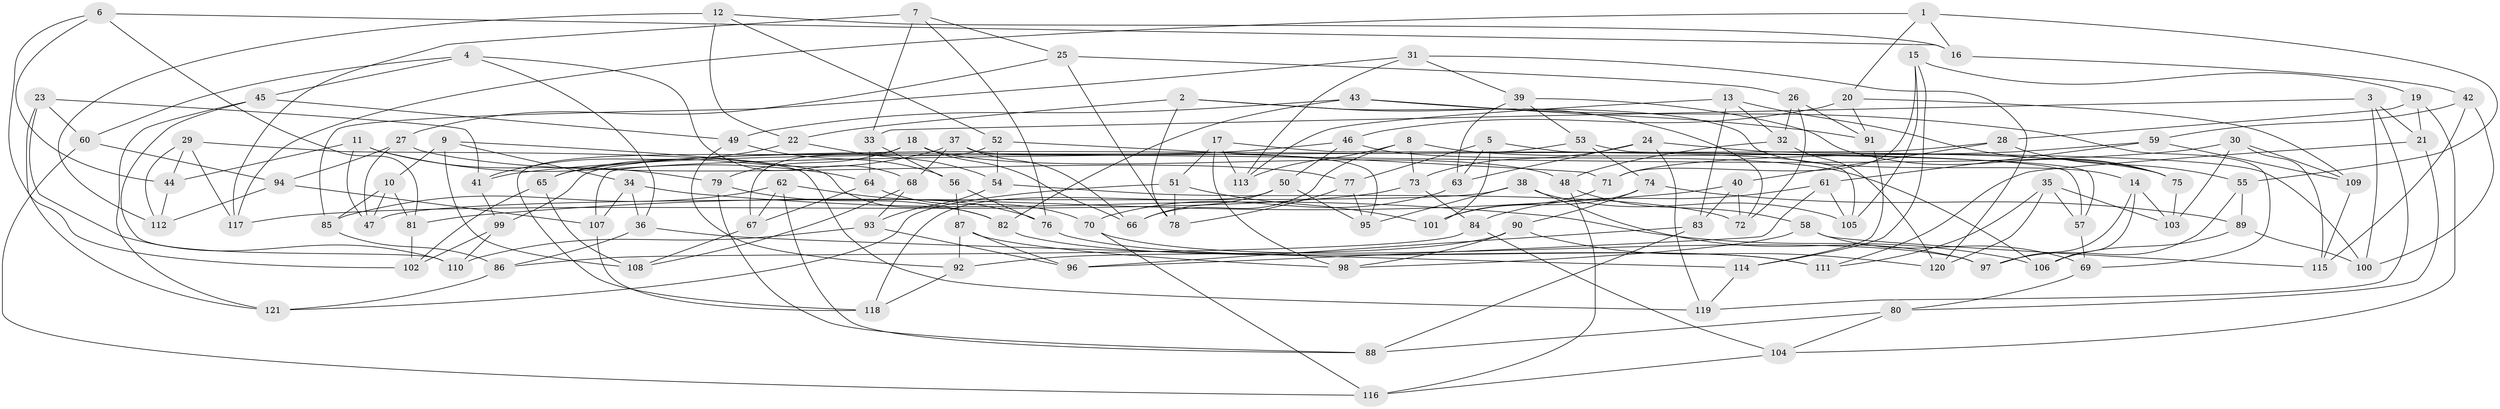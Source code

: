 // coarse degree distribution, {6: 0.5, 4: 0.44871794871794873, 3: 0.01282051282051282, 5: 0.038461538461538464}
// Generated by graph-tools (version 1.1) at 2025/42/03/06/25 10:42:16]
// undirected, 121 vertices, 242 edges
graph export_dot {
graph [start="1"]
  node [color=gray90,style=filled];
  1;
  2;
  3;
  4;
  5;
  6;
  7;
  8;
  9;
  10;
  11;
  12;
  13;
  14;
  15;
  16;
  17;
  18;
  19;
  20;
  21;
  22;
  23;
  24;
  25;
  26;
  27;
  28;
  29;
  30;
  31;
  32;
  33;
  34;
  35;
  36;
  37;
  38;
  39;
  40;
  41;
  42;
  43;
  44;
  45;
  46;
  47;
  48;
  49;
  50;
  51;
  52;
  53;
  54;
  55;
  56;
  57;
  58;
  59;
  60;
  61;
  62;
  63;
  64;
  65;
  66;
  67;
  68;
  69;
  70;
  71;
  72;
  73;
  74;
  75;
  76;
  77;
  78;
  79;
  80;
  81;
  82;
  83;
  84;
  85;
  86;
  87;
  88;
  89;
  90;
  91;
  92;
  93;
  94;
  95;
  96;
  97;
  98;
  99;
  100;
  101;
  102;
  103;
  104;
  105;
  106;
  107;
  108;
  109;
  110;
  111;
  112;
  113;
  114;
  115;
  116;
  117;
  118;
  119;
  120;
  121;
  1 -- 16;
  1 -- 20;
  1 -- 117;
  1 -- 55;
  2 -- 14;
  2 -- 78;
  2 -- 72;
  2 -- 22;
  3 -- 21;
  3 -- 33;
  3 -- 100;
  3 -- 119;
  4 -- 36;
  4 -- 45;
  4 -- 68;
  4 -- 60;
  5 -- 77;
  5 -- 101;
  5 -- 63;
  5 -- 105;
  6 -- 16;
  6 -- 44;
  6 -- 102;
  6 -- 81;
  7 -- 33;
  7 -- 76;
  7 -- 25;
  7 -- 117;
  8 -- 75;
  8 -- 113;
  8 -- 73;
  8 -- 66;
  9 -- 82;
  9 -- 10;
  9 -- 108;
  9 -- 34;
  10 -- 81;
  10 -- 85;
  10 -- 47;
  11 -- 47;
  11 -- 64;
  11 -- 44;
  11 -- 79;
  12 -- 22;
  12 -- 52;
  12 -- 112;
  12 -- 16;
  13 -- 83;
  13 -- 113;
  13 -- 32;
  13 -- 75;
  14 -- 103;
  14 -- 97;
  14 -- 106;
  15 -- 105;
  15 -- 19;
  15 -- 71;
  15 -- 114;
  16 -- 42;
  17 -- 51;
  17 -- 57;
  17 -- 98;
  17 -- 113;
  18 -- 79;
  18 -- 48;
  18 -- 66;
  18 -- 118;
  19 -- 104;
  19 -- 28;
  19 -- 21;
  20 -- 91;
  20 -- 46;
  20 -- 109;
  21 -- 111;
  21 -- 80;
  22 -- 54;
  22 -- 41;
  23 -- 60;
  23 -- 121;
  23 -- 41;
  23 -- 110;
  24 -- 73;
  24 -- 63;
  24 -- 119;
  24 -- 100;
  25 -- 26;
  25 -- 27;
  25 -- 78;
  26 -- 91;
  26 -- 32;
  26 -- 72;
  27 -- 94;
  27 -- 77;
  27 -- 47;
  28 -- 55;
  28 -- 40;
  28 -- 107;
  29 -- 44;
  29 -- 112;
  29 -- 117;
  29 -- 119;
  30 -- 115;
  30 -- 109;
  30 -- 41;
  30 -- 103;
  31 -- 113;
  31 -- 120;
  31 -- 85;
  31 -- 39;
  32 -- 48;
  32 -- 120;
  33 -- 64;
  33 -- 56;
  34 -- 107;
  34 -- 106;
  34 -- 36;
  35 -- 111;
  35 -- 103;
  35 -- 120;
  35 -- 57;
  36 -- 114;
  36 -- 86;
  37 -- 68;
  37 -- 66;
  37 -- 65;
  37 -- 95;
  38 -- 105;
  38 -- 97;
  38 -- 95;
  38 -- 47;
  39 -- 53;
  39 -- 63;
  39 -- 75;
  40 -- 83;
  40 -- 72;
  40 -- 81;
  41 -- 99;
  42 -- 59;
  42 -- 115;
  42 -- 100;
  43 -- 69;
  43 -- 91;
  43 -- 49;
  43 -- 82;
  44 -- 112;
  45 -- 49;
  45 -- 121;
  45 -- 110;
  46 -- 65;
  46 -- 106;
  46 -- 50;
  48 -- 116;
  48 -- 58;
  49 -- 92;
  49 -- 56;
  50 -- 66;
  50 -- 118;
  50 -- 95;
  51 -- 101;
  51 -- 78;
  51 -- 121;
  52 -- 67;
  52 -- 71;
  52 -- 54;
  53 -- 99;
  53 -- 74;
  53 -- 57;
  54 -- 93;
  54 -- 72;
  55 -- 97;
  55 -- 89;
  56 -- 87;
  56 -- 76;
  57 -- 69;
  58 -- 69;
  58 -- 115;
  58 -- 98;
  59 -- 71;
  59 -- 109;
  59 -- 61;
  60 -- 94;
  60 -- 116;
  61 -- 105;
  61 -- 84;
  61 -- 96;
  62 -- 85;
  62 -- 67;
  62 -- 76;
  62 -- 88;
  63 -- 70;
  64 -- 70;
  64 -- 67;
  65 -- 108;
  65 -- 102;
  67 -- 108;
  68 -- 108;
  68 -- 93;
  69 -- 80;
  70 -- 97;
  70 -- 116;
  71 -- 101;
  73 -- 84;
  73 -- 117;
  74 -- 89;
  74 -- 101;
  74 -- 90;
  75 -- 103;
  76 -- 111;
  77 -- 95;
  77 -- 78;
  79 -- 82;
  79 -- 88;
  80 -- 88;
  80 -- 104;
  81 -- 102;
  82 -- 111;
  83 -- 96;
  83 -- 88;
  84 -- 104;
  84 -- 86;
  85 -- 86;
  86 -- 121;
  87 -- 98;
  87 -- 92;
  87 -- 96;
  89 -- 100;
  89 -- 106;
  90 -- 120;
  90 -- 92;
  90 -- 98;
  91 -- 114;
  92 -- 118;
  93 -- 96;
  93 -- 110;
  94 -- 107;
  94 -- 112;
  99 -- 102;
  99 -- 110;
  104 -- 116;
  107 -- 118;
  109 -- 115;
  114 -- 119;
}
